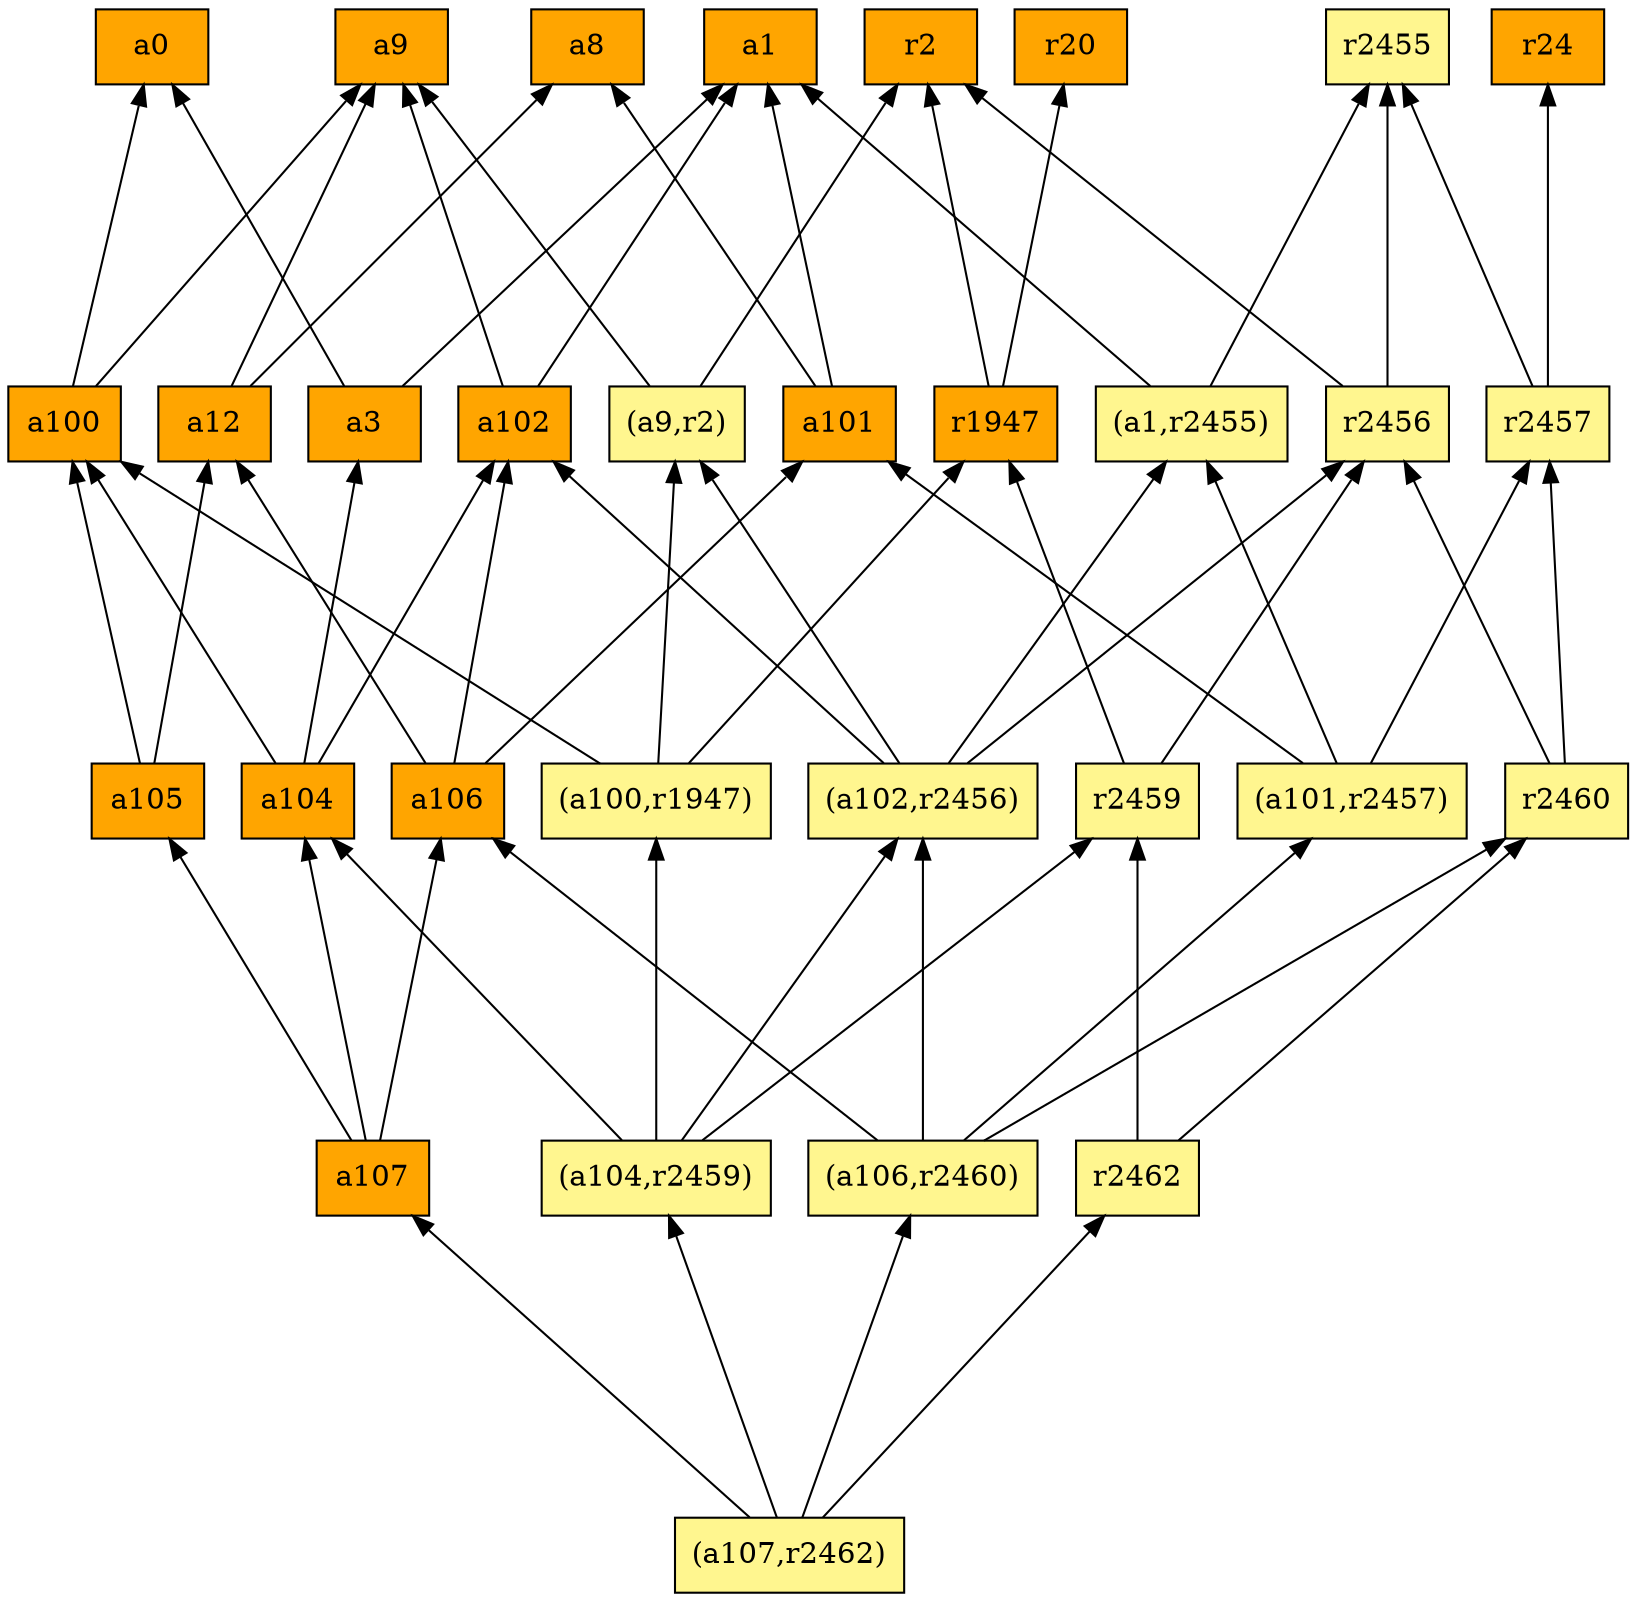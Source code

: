 digraph G {
rankdir=BT;ranksep="2.0";
"a100" [shape=record,fillcolor=orange,style=filled,label="{a100}"];
"r2" [shape=record,fillcolor=orange,style=filled,label="{r2}"];
"a8" [shape=record,fillcolor=orange,style=filled,label="{a8}"];
"r2457" [shape=record,fillcolor=khaki1,style=filled,label="{r2457}"];
"r1947" [shape=record,fillcolor=orange,style=filled,label="{r1947}"];
"a106" [shape=record,fillcolor=orange,style=filled,label="{a106}"];
"(a1,r2455)" [shape=record,fillcolor=khaki1,style=filled,label="{(a1,r2455)}"];
"a105" [shape=record,fillcolor=orange,style=filled,label="{a105}"];
"a3" [shape=record,fillcolor=orange,style=filled,label="{a3}"];
"a12" [shape=record,fillcolor=orange,style=filled,label="{a12}"];
"r2456" [shape=record,fillcolor=khaki1,style=filled,label="{r2456}"];
"r2460" [shape=record,fillcolor=khaki1,style=filled,label="{r2460}"];
"(a104,r2459)" [shape=record,fillcolor=khaki1,style=filled,label="{(a104,r2459)}"];
"(a9,r2)" [shape=record,fillcolor=khaki1,style=filled,label="{(a9,r2)}"];
"(a106,r2460)" [shape=record,fillcolor=khaki1,style=filled,label="{(a106,r2460)}"];
"a101" [shape=record,fillcolor=orange,style=filled,label="{a101}"];
"a102" [shape=record,fillcolor=orange,style=filled,label="{a102}"];
"a1" [shape=record,fillcolor=orange,style=filled,label="{a1}"];
"(a107,r2462)" [shape=record,fillcolor=khaki1,style=filled,label="{(a107,r2462)}"];
"r2459" [shape=record,fillcolor=khaki1,style=filled,label="{r2459}"];
"r24" [shape=record,fillcolor=orange,style=filled,label="{r24}"];
"a107" [shape=record,fillcolor=orange,style=filled,label="{a107}"];
"a9" [shape=record,fillcolor=orange,style=filled,label="{a9}"];
"(a101,r2457)" [shape=record,fillcolor=khaki1,style=filled,label="{(a101,r2457)}"];
"a104" [shape=record,fillcolor=orange,style=filled,label="{a104}"];
"r2455" [shape=record,fillcolor=khaki1,style=filled,label="{r2455}"];
"r20" [shape=record,fillcolor=orange,style=filled,label="{r20}"];
"(a102,r2456)" [shape=record,fillcolor=khaki1,style=filled,label="{(a102,r2456)}"];
"r2462" [shape=record,fillcolor=khaki1,style=filled,label="{r2462}"];
"a0" [shape=record,fillcolor=orange,style=filled,label="{a0}"];
"(a100,r1947)" [shape=record,fillcolor=khaki1,style=filled,label="{(a100,r1947)}"];
"a100" -> "a0"
"a100" -> "a9"
"r2457" -> "r2455"
"r2457" -> "r24"
"r1947" -> "r20"
"r1947" -> "r2"
"a106" -> "a102"
"a106" -> "a12"
"a106" -> "a101"
"(a1,r2455)" -> "r2455"
"(a1,r2455)" -> "a1"
"a105" -> "a100"
"a105" -> "a12"
"a3" -> "a1"
"a3" -> "a0"
"a12" -> "a8"
"a12" -> "a9"
"r2456" -> "r2455"
"r2456" -> "r2"
"r2460" -> "r2457"
"r2460" -> "r2456"
"(a104,r2459)" -> "r2459"
"(a104,r2459)" -> "a104"
"(a104,r2459)" -> "(a102,r2456)"
"(a104,r2459)" -> "(a100,r1947)"
"(a9,r2)" -> "r2"
"(a9,r2)" -> "a9"
"(a106,r2460)" -> "a106"
"(a106,r2460)" -> "(a101,r2457)"
"(a106,r2460)" -> "r2460"
"(a106,r2460)" -> "(a102,r2456)"
"a101" -> "a1"
"a101" -> "a8"
"a102" -> "a1"
"a102" -> "a9"
"(a107,r2462)" -> "a107"
"(a107,r2462)" -> "(a104,r2459)"
"(a107,r2462)" -> "r2462"
"(a107,r2462)" -> "(a106,r2460)"
"r2459" -> "r1947"
"r2459" -> "r2456"
"a107" -> "a106"
"a107" -> "a105"
"a107" -> "a104"
"(a101,r2457)" -> "a101"
"(a101,r2457)" -> "r2457"
"(a101,r2457)" -> "(a1,r2455)"
"a104" -> "a102"
"a104" -> "a100"
"a104" -> "a3"
"(a102,r2456)" -> "a102"
"(a102,r2456)" -> "(a9,r2)"
"(a102,r2456)" -> "(a1,r2455)"
"(a102,r2456)" -> "r2456"
"r2462" -> "r2459"
"r2462" -> "r2460"
"(a100,r1947)" -> "a100"
"(a100,r1947)" -> "(a9,r2)"
"(a100,r1947)" -> "r1947"
}